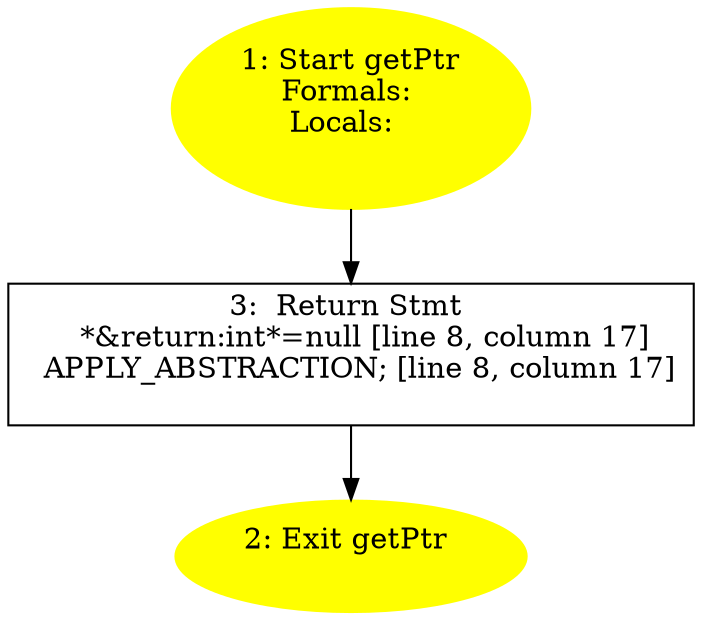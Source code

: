 /* @generated */
digraph cfg {
"getPtr#4816258365355431750.3065f9a978ec924d84739cae55c710c4_1" [label="1: Start getPtr\nFormals: \nLocals:  \n  " color=yellow style=filled]
	

	 "getPtr#4816258365355431750.3065f9a978ec924d84739cae55c710c4_1" -> "getPtr#4816258365355431750.3065f9a978ec924d84739cae55c710c4_3" ;
"getPtr#4816258365355431750.3065f9a978ec924d84739cae55c710c4_2" [label="2: Exit getPtr \n  " color=yellow style=filled]
	

"getPtr#4816258365355431750.3065f9a978ec924d84739cae55c710c4_3" [label="3:  Return Stmt \n   *&return:int*=null [line 8, column 17]\n  APPLY_ABSTRACTION; [line 8, column 17]\n " shape="box"]
	

	 "getPtr#4816258365355431750.3065f9a978ec924d84739cae55c710c4_3" -> "getPtr#4816258365355431750.3065f9a978ec924d84739cae55c710c4_2" ;
}
